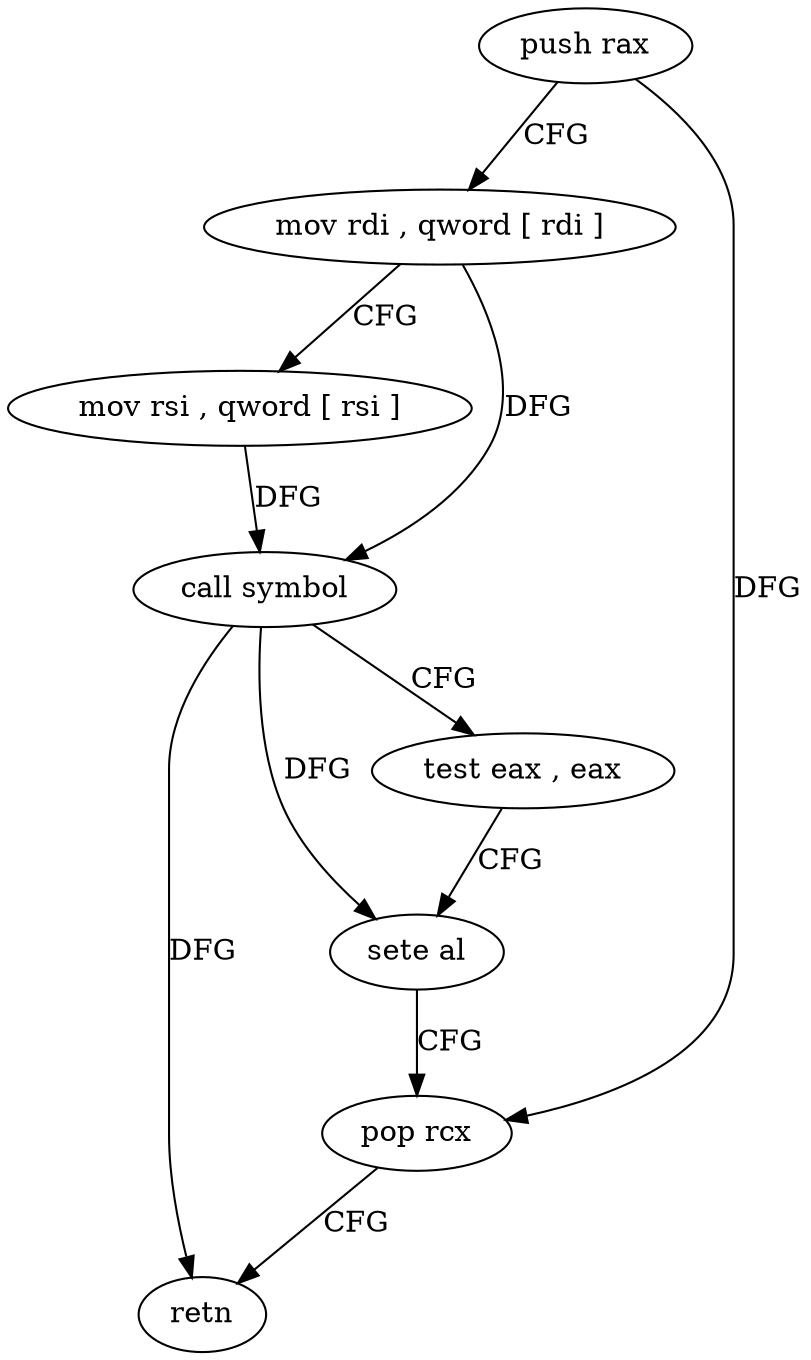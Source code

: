 digraph "func" {
"80128" [label = "push rax" ]
"80129" [label = "mov rdi , qword [ rdi ]" ]
"80132" [label = "mov rsi , qword [ rsi ]" ]
"80135" [label = "call symbol" ]
"80140" [label = "test eax , eax" ]
"80142" [label = "sete al" ]
"80145" [label = "pop rcx" ]
"80146" [label = "retn" ]
"80128" -> "80129" [ label = "CFG" ]
"80128" -> "80145" [ label = "DFG" ]
"80129" -> "80132" [ label = "CFG" ]
"80129" -> "80135" [ label = "DFG" ]
"80132" -> "80135" [ label = "DFG" ]
"80135" -> "80140" [ label = "CFG" ]
"80135" -> "80142" [ label = "DFG" ]
"80135" -> "80146" [ label = "DFG" ]
"80140" -> "80142" [ label = "CFG" ]
"80142" -> "80145" [ label = "CFG" ]
"80145" -> "80146" [ label = "CFG" ]
}
